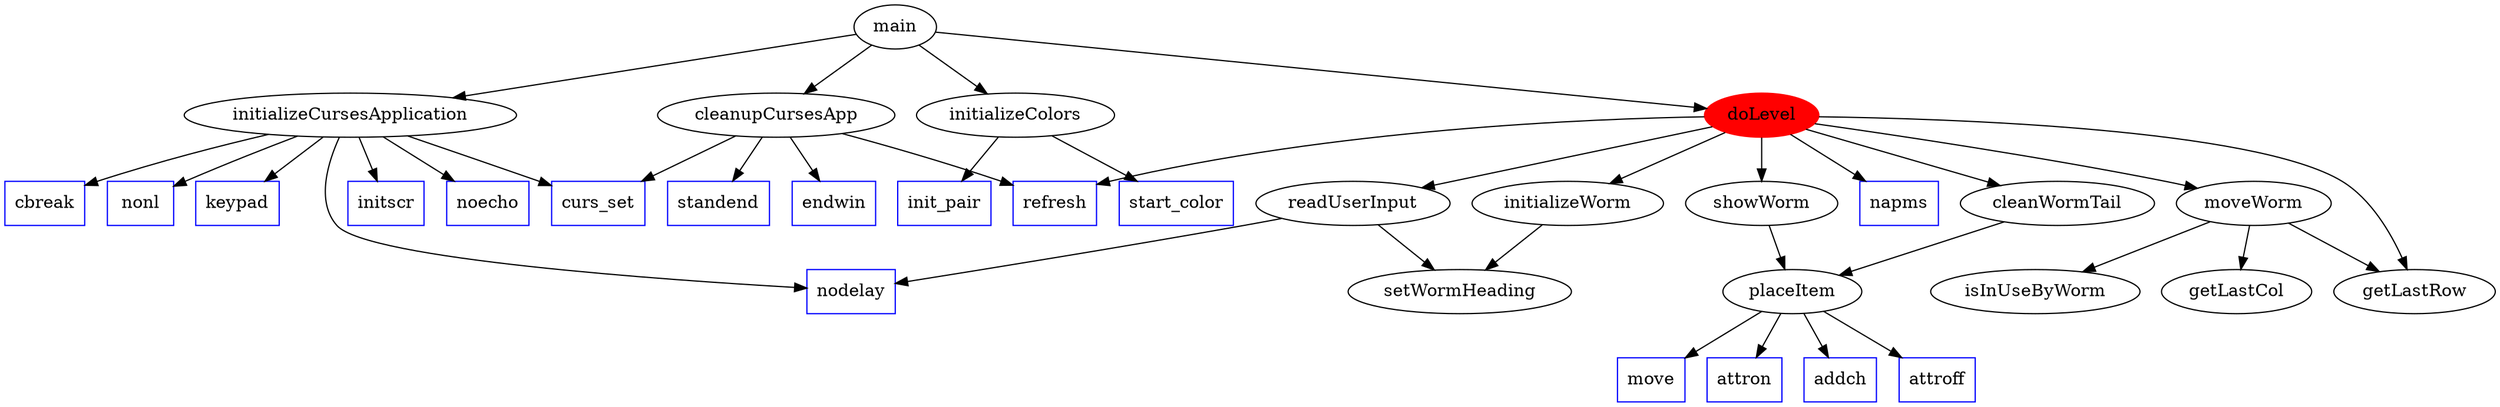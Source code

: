 // Spezifikation des Call-Graphen fuer Worm030
//

digraph Worm030 {

  // Spezifikation der Kanten: entspricht den Aufrufen

  placeItem ->  move;
  placeItem ->  attron;
  placeItem ->  addch;
  placeItem ->  attroff;

  initializeCursesApplication -> initscr;
  initializeCursesApplication -> noecho;
  initializeCursesApplication -> cbreak;
  initializeCursesApplication -> nonl;
  initializeCursesApplication -> keypad;
  initializeCursesApplication -> curs_set;
  initializeCursesApplication -> nodelay;

  cleanupCursesApp -> standend;
  cleanupCursesApp -> refresh;
  cleanupCursesApp -> curs_set;
  cleanupCursesApp -> endwin;

  initializeColors -> start_color;
  initializeColors -> init_pair;

  readUserInput -> setWormHeading;
  readUserInput -> nodelay;

  doLevel -> getLastRow;
  doLevel -> initializeWorm;
  doLevel -> showWorm;
  doLevel -> refresh;
  doLevel -> readUserInput;
  doLevel -> cleanWormTail;
  doLevel -> moveWorm;
  doLevel -> napms;

  main -> initializeCursesApplication;
  main -> initializeColors;
  main -> doLevel;
  main -> cleanupCursesApp;

  initializeWorm -> setWormHeading;
  showWorm -> placeItem;

  cleanWormTail -> placeItem;

  moveWorm -> getLastCol;
  moveWorm -> getLastRow;
  moveWorm -> isInUseByWorm;

// Spezifikation der Knoten: Knoten entsprechen den Funktionen.
// Die Sektion ist nur notwendig, falls man spezielle Attribute fuer
// die Knoten vereinbaren will (Farbe etc.)

  // Funktionen der Curses-Bibliothek
  move [color=blue, shape=rectangle];
  attron [color=blue, shape=rectangle];
  addch [color=blue, shape=rectangle];
  attroff [color=blue, shape=rectangle];
  napms [color=blue, shape=rectangle];
  start_color [color=blue, shape=rectangle];
  refresh [color=blue, shape=rectangle];
  init_pair [color=blue, shape=rectangle];
  endwin [color=blue, shape=rectangle];
  standend [color=blue, shape=rectangle];
  curs_set [color=blue, shape=rectangle];
  noecho [color=blue, shape=rectangle];
  initscr [color=blue, shape=rectangle];
  keypad [color=blue, shape=rectangle];
  nonl [color=blue, shape=rectangle];
  cbreak [color=blue, shape=rectangle];
  nodelay [color=blue, shape=rectangle];

  // Eine zentrale Funktion
  doLevel [color=red, style=filled];

}
